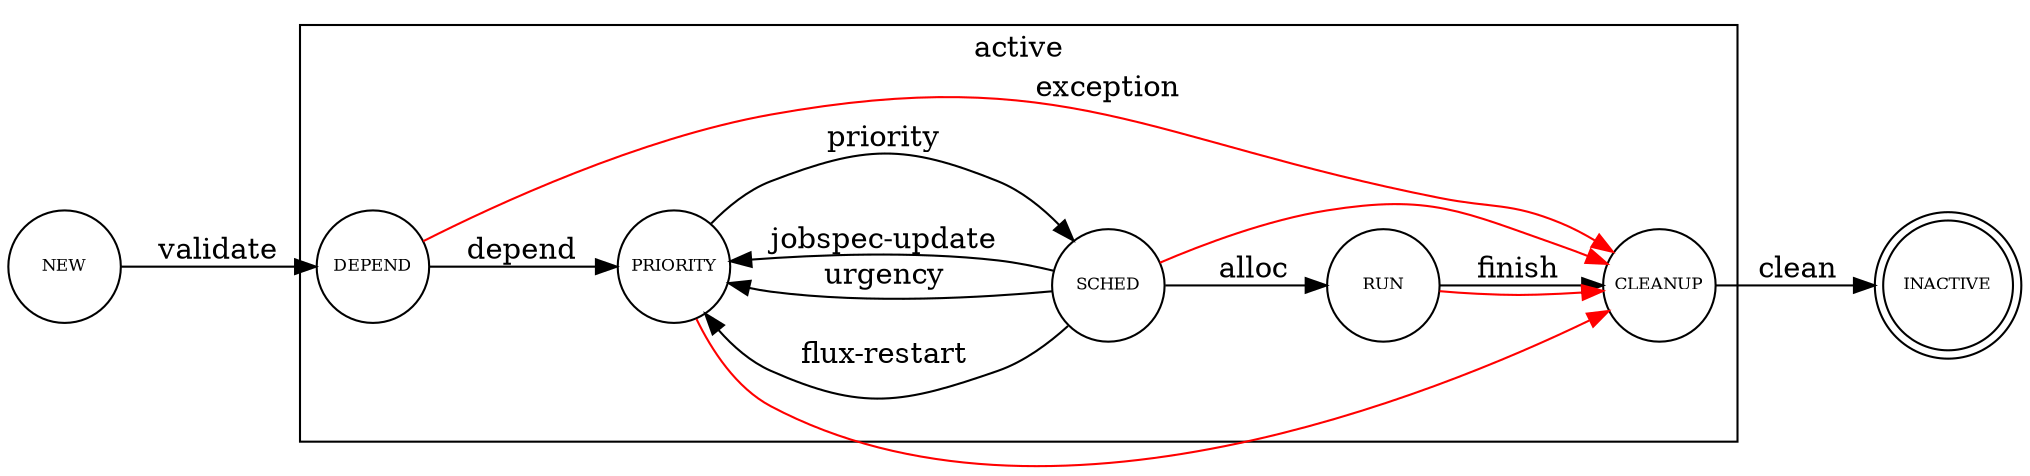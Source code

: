 digraph states {
    rankdir=LR

#size="8,5"

    node [shape=doublecircle fontsize=8 fixsize=shape width=0.75]; INACTIVE

    node [shape=circle fontsize=8 fixedsize=shape width=0.75];

    subgraph cluster_main {
        label = "active";
        DEPEND;
        PRIORITY;
        SCHED;
        RUN;
        CLEANUP;
    }

    NEW -> DEPEND [label="validate"];
    DEPEND -> PRIORITY [label="depend"];
    PRIORITY -> SCHED [label="priority"];
    SCHED -> RUN [label="alloc"];
    RUN -> CLEANUP [label="finish"];
    CLEANUP -> INACTIVE [label="clean"];

    SCHED -> PRIORITY [label="flux-restart"]
    SCHED -> PRIORITY [label="urgency"]
    SCHED -> PRIORITY [label="jobspec-update"]

    edge [weight=0 color="red"];

    DEPEND -> CLEANUP [label="exception"];
    PRIORITY -> CLEANUP;
    SCHED -> CLEANUP;
    RUN -> CLEANUP;
}

